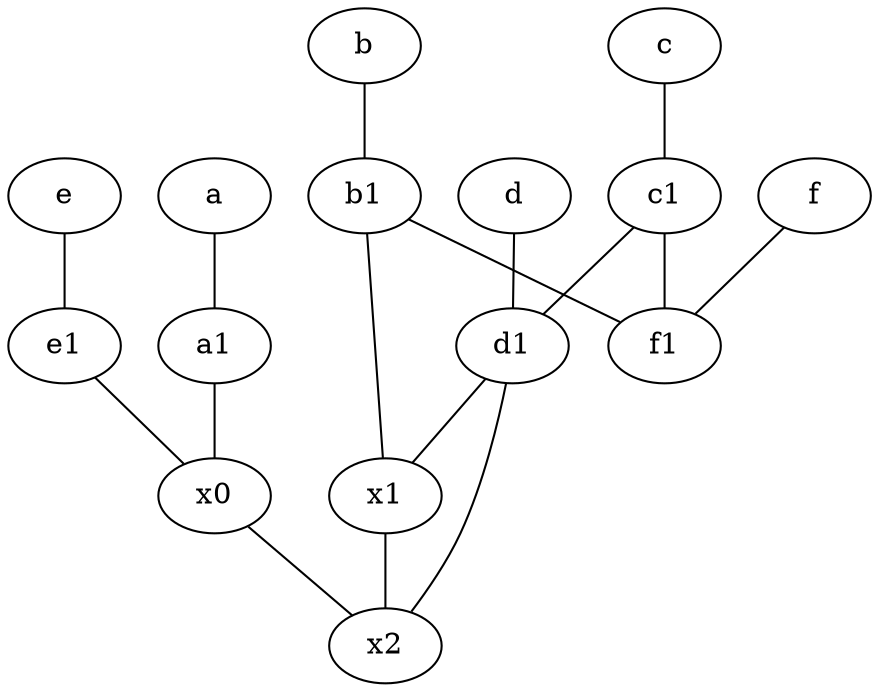 graph {
	node [labelfontsize=50]
	x0 [labelfontsize=50]
	a [labelfontsize=50 pos="8,2!"]
	x1 [labelfontsize=50]
	b1 [labelfontsize=50 pos="9,4!"]
	b [labelfontsize=50 pos="10,4!"]
	x2 [labelfontsize=50]
	c [labelfontsize=50 pos="4.5,2!"]
	d [labelfontsize=50 pos="2,5!"]
	f1 [labelfontsize=50 pos="3,8!"]
	f [labelfontsize=50 pos="3,9!"]
	a1 [labelfontsize=50 pos="8,3!"]
	d1 [labelfontsize=50 pos="3,5!"]
	e1 [labelfontsize=50 pos="7,7!"]
	c1 [labelfontsize=50 pos="4.5,3!"]
	e [labelfontsize=50 pos="7,9!"]
	d1 -- x2
	c1 -- d1
	a -- a1
	b1 -- x1
	b -- b1
	d1 -- x1
	x0 -- x2
	e1 -- x0
	d -- d1
	e -- e1
	c1 -- f1
	a1 -- x0
	f -- f1
	c -- c1
	x1 -- x2
	b1 -- f1
}
